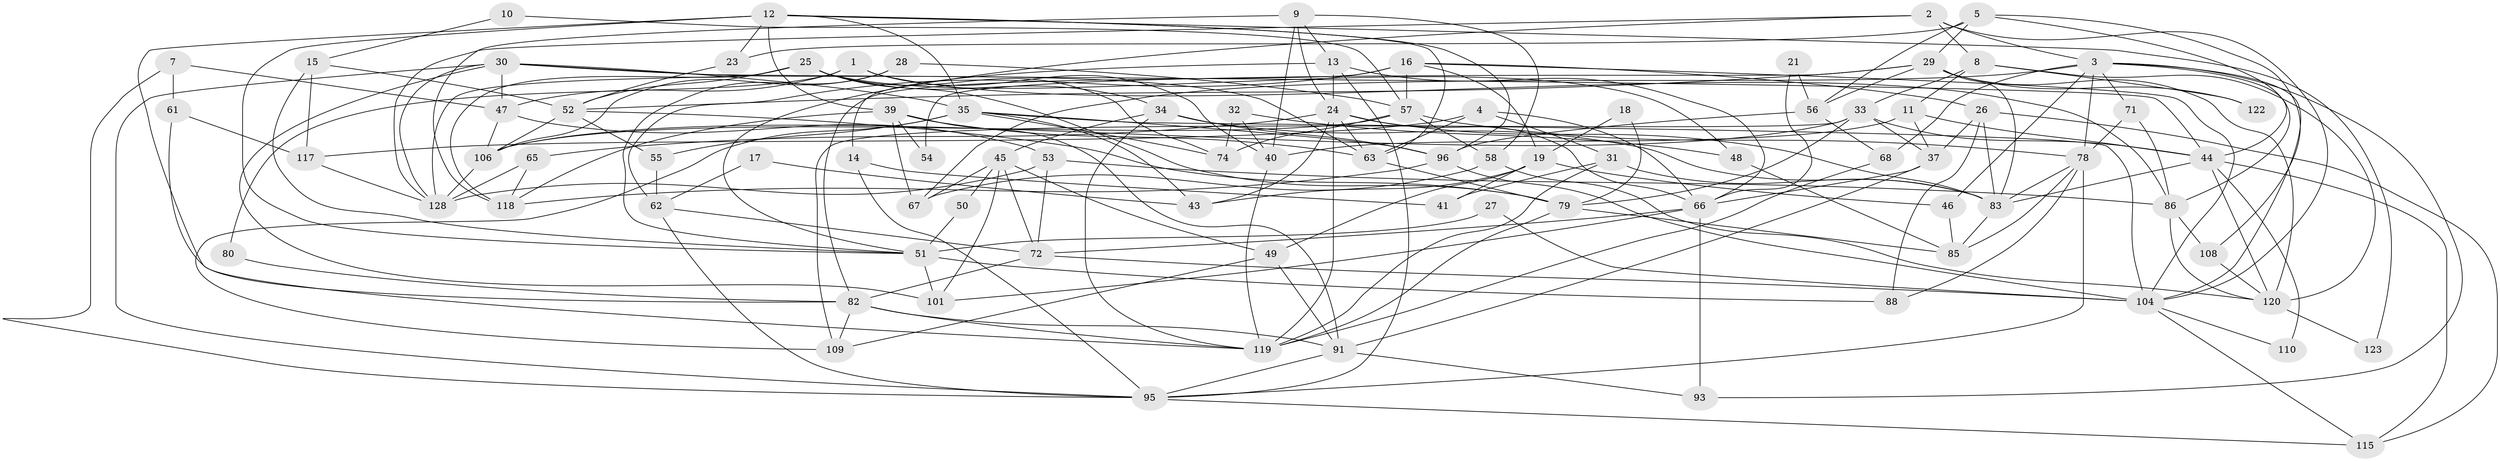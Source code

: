 // original degree distribution, {3: 0.2518518518518518, 2: 0.14074074074074075, 6: 0.0962962962962963, 4: 0.23703703703703705, 5: 0.24444444444444444, 7: 0.022222222222222223, 8: 0.007407407407407408}
// Generated by graph-tools (version 1.1) at 2025/11/02/27/25 16:11:20]
// undirected, 88 vertices, 213 edges
graph export_dot {
graph [start="1"]
  node [color=gray90,style=filled];
  1 [super="+98"];
  2 [super="+22"];
  3 [super="+6"];
  4;
  5;
  7 [super="+121"];
  8 [super="+77"];
  9;
  10;
  11 [super="+20"];
  12 [super="+81"];
  13 [super="+103"];
  14;
  15 [super="+36"];
  16 [super="+60"];
  17;
  18;
  19 [super="+38"];
  21;
  23;
  24 [super="+73"];
  25 [super="+42"];
  26;
  27;
  28;
  29 [super="+107"];
  30 [super="+84"];
  31 [super="+64"];
  32;
  33 [super="+112"];
  34;
  35 [super="+59"];
  37 [super="+131"];
  39 [super="+75"];
  40 [super="+124"];
  41;
  43 [super="+114"];
  44 [super="+127"];
  45 [super="+130"];
  46;
  47;
  48;
  49;
  50;
  51 [super="+76"];
  52 [super="+92"];
  53 [super="+126"];
  54;
  55;
  56 [super="+100"];
  57 [super="+113"];
  58;
  61;
  62;
  63 [super="+70"];
  65 [super="+87"];
  66 [super="+69"];
  67;
  68;
  71;
  72 [super="+94"];
  74 [super="+89"];
  78 [super="+97"];
  79 [super="+111"];
  80;
  82 [super="+99"];
  83 [super="+90"];
  85 [super="+116"];
  86;
  88;
  91 [super="+135"];
  93;
  95 [super="+102"];
  96 [super="+105"];
  101;
  104 [super="+125"];
  106 [super="+129"];
  108;
  109;
  110;
  115;
  117;
  118;
  119 [super="+133"];
  120 [super="+132"];
  122;
  123;
  128 [super="+134"];
  1 -- 47;
  1 -- 80;
  1 -- 86;
  1 -- 40;
  2 -- 51;
  2 -- 128;
  2 -- 3;
  2 -- 8;
  2 -- 104;
  3 -- 86;
  3 -- 46;
  3 -- 67;
  3 -- 93;
  3 -- 78;
  3 -- 68;
  3 -- 71;
  3 -- 104;
  4 -- 63;
  4 -- 31;
  4 -- 117;
  4 -- 66;
  5 -- 44;
  5 -- 23;
  5 -- 56;
  5 -- 108;
  5 -- 29;
  7 -- 47;
  7 -- 61;
  7 -- 95;
  8 -- 120;
  8 -- 33;
  8 -- 11;
  8 -- 122;
  9 -- 118;
  9 -- 58;
  9 -- 13;
  9 -- 24;
  9 -- 40;
  10 -- 15;
  10 -- 57;
  11 -- 37;
  11 -- 40 [weight=2];
  11 -- 44;
  12 -- 82;
  12 -- 35;
  12 -- 96;
  12 -- 123;
  12 -- 23;
  12 -- 39 [weight=2];
  12 -- 63;
  12 -- 51;
  13 -- 24;
  13 -- 66;
  13 -- 14;
  13 -- 95;
  14 -- 41;
  14 -- 95;
  15 -- 117;
  15 -- 52;
  15 -- 51;
  16 -- 19;
  16 -- 57;
  16 -- 62;
  16 -- 82;
  16 -- 104;
  16 -- 26;
  17 -- 62;
  17 -- 43;
  18 -- 19;
  18 -- 79;
  19 -- 41 [weight=2];
  19 -- 49;
  19 -- 46;
  19 -- 43;
  21 -- 56;
  21 -- 66;
  23 -- 52;
  24 -- 119;
  24 -- 65;
  24 -- 66;
  24 -- 83;
  24 -- 43;
  24 -- 63;
  25 -- 48;
  25 -- 79;
  25 -- 52;
  25 -- 128;
  25 -- 34;
  25 -- 74;
  25 -- 118;
  26 -- 115;
  26 -- 88;
  26 -- 83;
  26 -- 37;
  27 -- 104;
  27 -- 51;
  28 -- 51;
  28 -- 57;
  28 -- 106;
  29 -- 54;
  29 -- 56;
  29 -- 122;
  29 -- 120;
  29 -- 83;
  29 -- 52;
  30 -- 47;
  30 -- 35;
  30 -- 101;
  30 -- 44;
  30 -- 128;
  30 -- 95;
  30 -- 63;
  31 -- 41;
  31 -- 83;
  31 -- 119;
  32 -- 40;
  32 -- 48;
  32 -- 74;
  33 -- 109;
  33 -- 44 [weight=2];
  33 -- 37;
  33 -- 79;
  33 -- 106;
  34 -- 83;
  34 -- 45;
  34 -- 96;
  34 -- 119;
  35 -- 43;
  35 -- 109;
  35 -- 55;
  35 -- 104;
  35 -- 74;
  35 -- 96;
  37 -- 91;
  37 -- 66;
  39 -- 67;
  39 -- 118;
  39 -- 54;
  39 -- 91;
  39 -- 63;
  40 -- 119;
  44 -- 83;
  44 -- 115;
  44 -- 110;
  44 -- 120;
  45 -- 101;
  45 -- 50;
  45 -- 49;
  45 -- 67;
  45 -- 72;
  46 -- 85;
  47 -- 53;
  47 -- 106;
  48 -- 85;
  49 -- 109;
  49 -- 91;
  50 -- 51;
  51 -- 101;
  51 -- 88;
  52 -- 55;
  52 -- 79;
  52 -- 106;
  53 -- 128;
  53 -- 86;
  53 -- 72;
  55 -- 62;
  56 -- 96;
  56 -- 68;
  57 -- 58;
  57 -- 78;
  57 -- 74;
  57 -- 106;
  58 -- 67;
  58 -- 120;
  61 -- 117;
  61 -- 119;
  62 -- 95;
  62 -- 72;
  63 -- 79;
  65 -- 128 [weight=2];
  65 -- 118;
  66 -- 101;
  66 -- 93;
  66 -- 72;
  68 -- 119;
  71 -- 78;
  71 -- 86;
  72 -- 82;
  72 -- 104;
  78 -- 88;
  78 -- 85;
  78 -- 83;
  78 -- 95;
  79 -- 85;
  79 -- 119;
  80 -- 82;
  82 -- 109;
  82 -- 91;
  82 -- 119;
  83 -- 85;
  86 -- 120;
  86 -- 108;
  91 -- 95;
  91 -- 93;
  95 -- 115;
  96 -- 118;
  96 -- 104;
  104 -- 115;
  104 -- 110;
  106 -- 128;
  108 -- 120;
  117 -- 128;
  120 -- 123;
}
